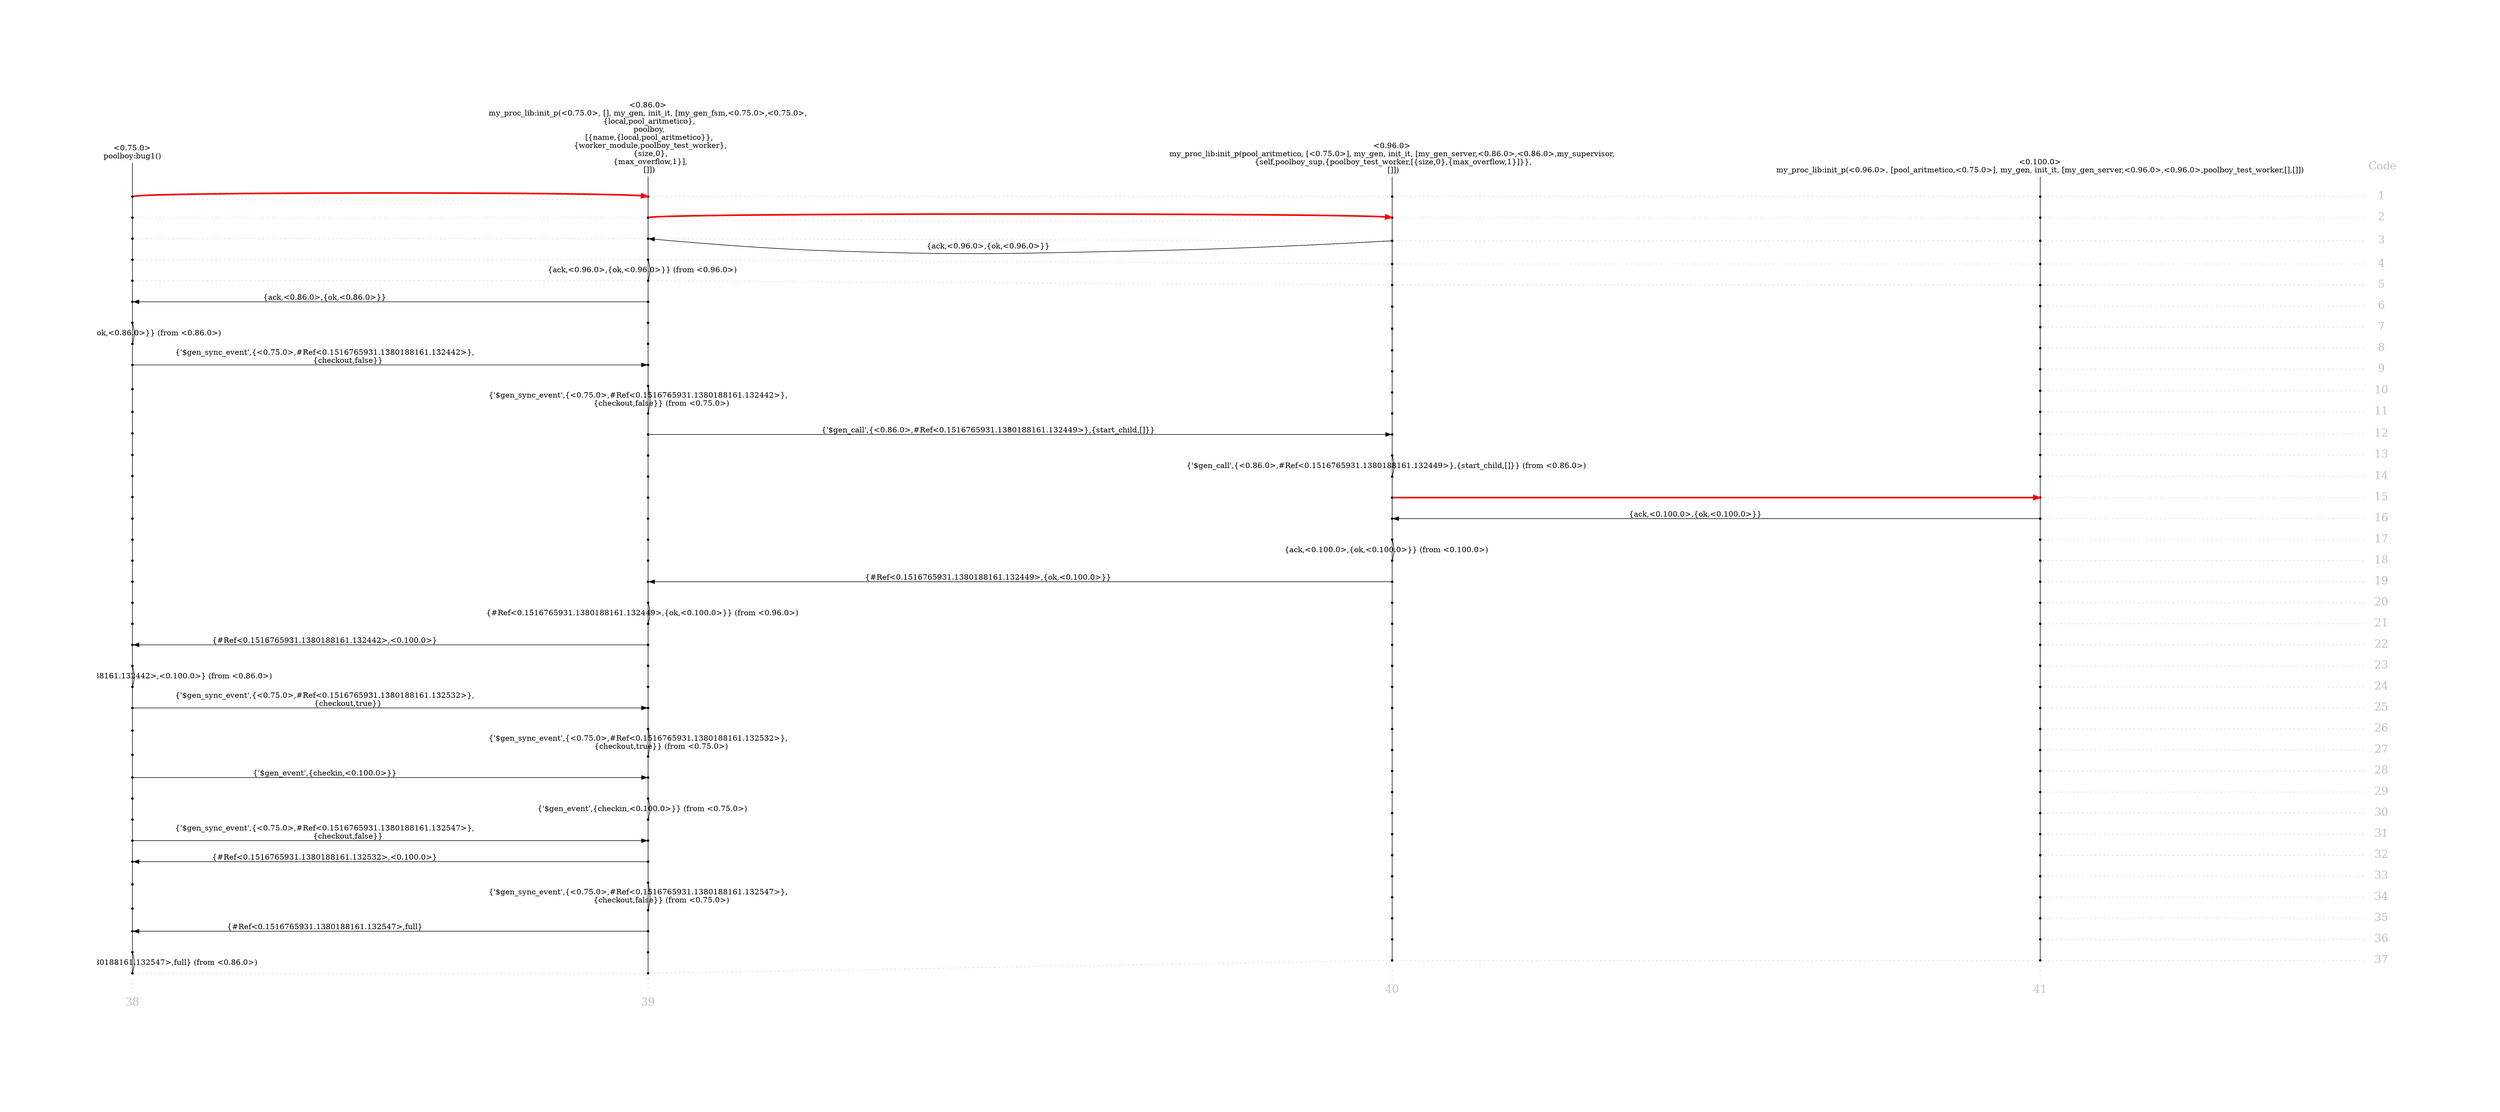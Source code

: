 digraph G {
  rankdir="LR";
  //nodesep = 0.75;
  overlap = compress;
  margin = 2.5;
  node[shape="point"];
  edge[arrowhead="none"]
{
  rank="same";
  "<0.75.0>"[shape="plaintext", label="<0.75.0>
poolboy:bug1()"]; 
  "<0.75.0>" -> "<0.75.0>1" -> "<0.75.0>2" -> "<0.75.0>3" -> "<0.75.0>4" -> "<0.75.0>5" -> "<0.75.0>6" -> "<0.75.0>7" -> "<0.75.0>8" -> "<0.75.0>9" -> "<0.75.0>10" -> "<0.75.0>11" -> "<0.75.0>12" -> "<0.75.0>13" -> "<0.75.0>14" -> "<0.75.0>15" -> "<0.75.0>16" -> "<0.75.0>17" -> "<0.75.0>18" -> "<0.75.0>19" -> "<0.75.0>20" -> "<0.75.0>21" -> "<0.75.0>22" -> "<0.75.0>23" -> "<0.75.0>24" -> "<0.75.0>25" -> "<0.75.0>26" -> "<0.75.0>27" -> "<0.75.0>28" -> "<0.75.0>29" -> "<0.75.0>30" -> "<0.75.0>31" -> "<0.75.0>32" -> "<0.75.0>33" -> "<0.75.0>34" -> "<0.75.0>35" -> "<0.75.0>36" -> "<0.75.0>37";
  "<0.75.0>code"[shape="plaintext", label="38", fontcolor = "grey", fontsize = 20];
  "<0.75.0>37" -> "<0.75.0>code" [penwidth = 1, style = dotted, color = grey];
} 
{
  rank="same";
  "<0.86.0>"[shape="plaintext", label="<0.86.0>
my_proc_lib:init_p(<0.75.0>, [], my_gen, init_it, [my_gen_fsm,<0.75.0>,<0.75.0>,
 {local,pool_aritmetico},
 poolboy,
 [{name,{local,pool_aritmetico}},
  {worker_module,poolboy_test_worker},
  {size,0},
  {max_overflow,1}],
 []])"]; 
  "<0.86.0>" -> "<0.86.0>1" -> "<0.86.0>2" -> "<0.86.0>3" -> "<0.86.0>4" -> "<0.86.0>5" -> "<0.86.0>6" -> "<0.86.0>7" -> "<0.86.0>8" -> "<0.86.0>9" -> "<0.86.0>10" -> "<0.86.0>11" -> "<0.86.0>12" -> "<0.86.0>13" -> "<0.86.0>14" -> "<0.86.0>15" -> "<0.86.0>16" -> "<0.86.0>17" -> "<0.86.0>18" -> "<0.86.0>19" -> "<0.86.0>20" -> "<0.86.0>21" -> "<0.86.0>22" -> "<0.86.0>23" -> "<0.86.0>24" -> "<0.86.0>25" -> "<0.86.0>26" -> "<0.86.0>27" -> "<0.86.0>28" -> "<0.86.0>29" -> "<0.86.0>30" -> "<0.86.0>31" -> "<0.86.0>32" -> "<0.86.0>33" -> "<0.86.0>34" -> "<0.86.0>35" -> "<0.86.0>36" -> "<0.86.0>37";
  "<0.86.0>code"[shape="plaintext", label="39", fontcolor = "grey", fontsize = 20];
  "<0.86.0>37" -> "<0.86.0>code" [penwidth = 1, style = dotted, color = grey];
} 
{
  rank="same";
  "<0.96.0>"[shape="plaintext", label="<0.96.0>
my_proc_lib:init_p(pool_aritmetico, [<0.75.0>], my_gen, init_it, [my_gen_server,<0.86.0>,<0.86.0>,my_supervisor,
 {self,poolboy_sup,{poolboy_test_worker,[{size,0},{max_overflow,1}]}},
 []])"]; 
  "<0.96.0>" -> "<0.96.0>1" -> "<0.96.0>2" -> "<0.96.0>3" -> "<0.96.0>4" -> "<0.96.0>5" -> "<0.96.0>6" -> "<0.96.0>7" -> "<0.96.0>8" -> "<0.96.0>9" -> "<0.96.0>10" -> "<0.96.0>11" -> "<0.96.0>12" -> "<0.96.0>13" -> "<0.96.0>14" -> "<0.96.0>15" -> "<0.96.0>16" -> "<0.96.0>17" -> "<0.96.0>18" -> "<0.96.0>19" -> "<0.96.0>20" -> "<0.96.0>21" -> "<0.96.0>22" -> "<0.96.0>23" -> "<0.96.0>24" -> "<0.96.0>25" -> "<0.96.0>26" -> "<0.96.0>27" -> "<0.96.0>28" -> "<0.96.0>29" -> "<0.96.0>30" -> "<0.96.0>31" -> "<0.96.0>32" -> "<0.96.0>33" -> "<0.96.0>34" -> "<0.96.0>35" -> "<0.96.0>36" -> "<0.96.0>37";
  "<0.96.0>code"[shape="plaintext", label="40", fontcolor = "grey", fontsize = 20];
  "<0.96.0>37" -> "<0.96.0>code" [penwidth = 1, style = dotted, color = grey];
} 
{
  rank="same";
  "<0.100.0>"[shape="plaintext", label="<0.100.0>
my_proc_lib:init_p(<0.96.0>, [pool_aritmetico,<0.75.0>], my_gen, init_it, [my_gen_server,<0.96.0>,<0.96.0>,poolboy_test_worker,[],[]])"]; 
  "<0.100.0>" -> "<0.100.0>1" -> "<0.100.0>2" -> "<0.100.0>3" -> "<0.100.0>4" -> "<0.100.0>5" -> "<0.100.0>6" -> "<0.100.0>7" -> "<0.100.0>8" -> "<0.100.0>9" -> "<0.100.0>10" -> "<0.100.0>11" -> "<0.100.0>12" -> "<0.100.0>13" -> "<0.100.0>14" -> "<0.100.0>15" -> "<0.100.0>16" -> "<0.100.0>17" -> "<0.100.0>18" -> "<0.100.0>19" -> "<0.100.0>20" -> "<0.100.0>21" -> "<0.100.0>22" -> "<0.100.0>23" -> "<0.100.0>24" -> "<0.100.0>25" -> "<0.100.0>26" -> "<0.100.0>27" -> "<0.100.0>28" -> "<0.100.0>29" -> "<0.100.0>30" -> "<0.100.0>31" -> "<0.100.0>32" -> "<0.100.0>33" -> "<0.100.0>34" -> "<0.100.0>35" -> "<0.100.0>36" -> "<0.100.0>37";
  "<0.100.0>code"[shape="plaintext", label="41", fontcolor = "grey", fontsize = 20];
  "<0.100.0>37" -> "<0.100.0>code" [penwidth = 1, style = dotted, color = grey];
} 
{
  rank="same";
  "code"[shape="plaintext", label="           Code", fontcolor = grey, fontsize = 20]; 
"code1"[style=invis]; 
"code2"[style=invis]; 
"code3"[style=invis]; 
"code4"[style=invis]; 
"code5"[style=invis]; 
"code6"[style=invis]; 
"code7"[style=invis]; 
"code8"[style=invis]; 
"code9"[style=invis]; 
"code10"[style=invis]; 
"code11"[style=invis]; 
"code12"[style=invis]; 
"code13"[style=invis]; 
"code14"[style=invis]; 
"code15"[style=invis]; 
"code16"[style=invis]; 
"code17"[style=invis]; 
"code18"[style=invis]; 
"code19"[style=invis]; 
"code20"[style=invis]; 
"code21"[style=invis]; 
"code22"[style=invis]; 
"code23"[style=invis]; 
"code24"[style=invis]; 
"code25"[style=invis]; 
"code26"[style=invis]; 
"code27"[style=invis]; 
"code28"[style=invis]; 
"code29"[style=invis]; 
"code30"[style=invis]; 
"code31"[style=invis]; 
"code32"[style=invis]; 
"code33"[style=invis]; 
"code34"[style=invis]; 
"code35"[style=invis]; 
"code36"[style=invis]; 
"code37"[style=invis]; 
  "code" -> "code1" -> "code2" -> "code3" -> "code4" -> "code5" -> "code6" -> "code7" -> "code8" -> "code9" -> "code10" -> "code11" -> "code12" -> "code13" -> "code14" -> "code15" -> "code16" -> "code17" -> "code18" -> "code19" -> "code20" -> "code21" -> "code22" -> "code23" -> "code24" -> "code25" -> "code26" -> "code27" -> "code28" -> "code29" -> "code30" -> "code31" -> "code32" -> "code33" -> "code34" -> "code35" -> "code36" -> "code37"[style=invis];
} 
  "code1" -> "<0.100.0>1" [taillabel="           1", penwidth = 1, style = dotted, color = grey, labelfontsize = 20, labelfontcolor = grey,labelangle=0, labeldistance=0];
  "code2" -> "<0.100.0>2" [taillabel="           2", penwidth = 1, style = dotted, color = grey, labelfontsize = 20, labelfontcolor = grey,labelangle=0, labeldistance=0];
  "code3" -> "<0.100.0>3" [taillabel="           3", penwidth = 1, style = dotted, color = grey, labelfontsize = 20, labelfontcolor = grey,labelangle=0, labeldistance=0];
  "code4" -> "<0.100.0>4" [taillabel="           4", penwidth = 1, style = dotted, color = grey, labelfontsize = 20, labelfontcolor = grey,labelangle=0, labeldistance=0];
  "code5" -> "<0.100.0>5" [taillabel="           5", penwidth = 1, style = dotted, color = grey, labelfontsize = 20, labelfontcolor = grey,labelangle=0, labeldistance=0];
  "code6" -> "<0.100.0>6" [taillabel="           6", penwidth = 1, style = dotted, color = grey, labelfontsize = 20, labelfontcolor = grey,labelangle=0, labeldistance=0];
  "code7" -> "<0.100.0>7" [taillabel="           7", penwidth = 1, style = dotted, color = grey, labelfontsize = 20, labelfontcolor = grey,labelangle=0, labeldistance=0];
  "code8" -> "<0.100.0>8" [taillabel="           8", penwidth = 1, style = dotted, color = grey, labelfontsize = 20, labelfontcolor = grey,labelangle=0, labeldistance=0];
  "code9" -> "<0.100.0>9" [taillabel="           9", penwidth = 1, style = dotted, color = grey, labelfontsize = 20, labelfontcolor = grey,labelangle=0, labeldistance=0];
  "code10" -> "<0.100.0>10" [taillabel="           10", penwidth = 1, style = dotted, color = grey, labelfontsize = 20, labelfontcolor = grey,labelangle=0, labeldistance=0];
  "code11" -> "<0.100.0>11" [taillabel="           11", penwidth = 1, style = dotted, color = grey, labelfontsize = 20, labelfontcolor = grey,labelangle=0, labeldistance=0];
  "code12" -> "<0.100.0>12" [taillabel="           12", penwidth = 1, style = dotted, color = grey, labelfontsize = 20, labelfontcolor = grey,labelangle=0, labeldistance=0];
  "code13" -> "<0.100.0>13" [taillabel="           13", penwidth = 1, style = dotted, color = grey, labelfontsize = 20, labelfontcolor = grey,labelangle=0, labeldistance=0];
  "code14" -> "<0.100.0>14" [taillabel="           14", penwidth = 1, style = dotted, color = grey, labelfontsize = 20, labelfontcolor = grey,labelangle=0, labeldistance=0];
  "code15" -> "<0.100.0>15" [taillabel="           15", penwidth = 1, style = dotted, color = grey, labelfontsize = 20, labelfontcolor = grey,labelangle=0, labeldistance=0];
  "code16" -> "<0.100.0>16" [taillabel="           16", penwidth = 1, style = dotted, color = grey, labelfontsize = 20, labelfontcolor = grey,labelangle=0, labeldistance=0];
  "code17" -> "<0.100.0>17" [taillabel="           17", penwidth = 1, style = dotted, color = grey, labelfontsize = 20, labelfontcolor = grey,labelangle=0, labeldistance=0];
  "code18" -> "<0.100.0>18" [taillabel="           18", penwidth = 1, style = dotted, color = grey, labelfontsize = 20, labelfontcolor = grey,labelangle=0, labeldistance=0];
  "code19" -> "<0.100.0>19" [taillabel="           19", penwidth = 1, style = dotted, color = grey, labelfontsize = 20, labelfontcolor = grey,labelangle=0, labeldistance=0];
  "code20" -> "<0.100.0>20" [taillabel="           20", penwidth = 1, style = dotted, color = grey, labelfontsize = 20, labelfontcolor = grey,labelangle=0, labeldistance=0];
  "code21" -> "<0.100.0>21" [taillabel="           21", penwidth = 1, style = dotted, color = grey, labelfontsize = 20, labelfontcolor = grey,labelangle=0, labeldistance=0];
  "code22" -> "<0.100.0>22" [taillabel="           22", penwidth = 1, style = dotted, color = grey, labelfontsize = 20, labelfontcolor = grey,labelangle=0, labeldistance=0];
  "code23" -> "<0.100.0>23" [taillabel="           23", penwidth = 1, style = dotted, color = grey, labelfontsize = 20, labelfontcolor = grey,labelangle=0, labeldistance=0];
  "code24" -> "<0.100.0>24" [taillabel="           24", penwidth = 1, style = dotted, color = grey, labelfontsize = 20, labelfontcolor = grey,labelangle=0, labeldistance=0];
  "code25" -> "<0.100.0>25" [taillabel="           25", penwidth = 1, style = dotted, color = grey, labelfontsize = 20, labelfontcolor = grey,labelangle=0, labeldistance=0];
  "code26" -> "<0.100.0>26" [taillabel="           26", penwidth = 1, style = dotted, color = grey, labelfontsize = 20, labelfontcolor = grey,labelangle=0, labeldistance=0];
  "code27" -> "<0.100.0>27" [taillabel="           27", penwidth = 1, style = dotted, color = grey, labelfontsize = 20, labelfontcolor = grey,labelangle=0, labeldistance=0];
  "code28" -> "<0.100.0>28" [taillabel="           28", penwidth = 1, style = dotted, color = grey, labelfontsize = 20, labelfontcolor = grey,labelangle=0, labeldistance=0];
  "code29" -> "<0.100.0>29" [taillabel="           29", penwidth = 1, style = dotted, color = grey, labelfontsize = 20, labelfontcolor = grey,labelangle=0, labeldistance=0];
  "code30" -> "<0.100.0>30" [taillabel="           30", penwidth = 1, style = dotted, color = grey, labelfontsize = 20, labelfontcolor = grey,labelangle=0, labeldistance=0];
  "code31" -> "<0.100.0>31" [taillabel="           31", penwidth = 1, style = dotted, color = grey, labelfontsize = 20, labelfontcolor = grey,labelangle=0, labeldistance=0];
  "code32" -> "<0.100.0>32" [taillabel="           32", penwidth = 1, style = dotted, color = grey, labelfontsize = 20, labelfontcolor = grey,labelangle=0, labeldistance=0];
  "code33" -> "<0.100.0>33" [taillabel="           33", penwidth = 1, style = dotted, color = grey, labelfontsize = 20, labelfontcolor = grey,labelangle=0, labeldistance=0];
  "code34" -> "<0.100.0>34" [taillabel="           34", penwidth = 1, style = dotted, color = grey, labelfontsize = 20, labelfontcolor = grey,labelangle=0, labeldistance=0];
  "code35" -> "<0.100.0>35" [taillabel="           35", penwidth = 1, style = dotted, color = grey, labelfontsize = 20, labelfontcolor = grey,labelangle=0, labeldistance=0];
  "code36" -> "<0.100.0>36" [taillabel="           36", penwidth = 1, style = dotted, color = grey, labelfontsize = 20, labelfontcolor = grey,labelangle=0, labeldistance=0];
  "code37" -> "<0.100.0>37" [taillabel="           37", penwidth = 1, style = dotted, color = grey, labelfontsize = 20, labelfontcolor = grey,labelangle=0, labeldistance=0];
"<0.75.0>" -> "<0.86.0>" -> "<0.96.0>" -> "<0.100.0>"-> code [style=invis];
"<0.75.0>1" -> "<0.86.0>1" -> "<0.96.0>1" -> "<0.100.0>1" [style=dotted, color = grey];
"<0.75.0>2" -> "<0.86.0>2" -> "<0.96.0>2" -> "<0.100.0>2" [style=dotted, color = grey];
"<0.75.0>3" -> "<0.86.0>3" -> "<0.96.0>3" -> "<0.100.0>3" [style=dotted, color = grey];
"<0.75.0>4" -> "<0.86.0>4" -> "<0.96.0>4" -> "<0.100.0>4" [style=dotted, color = grey];
"<0.75.0>5" -> "<0.86.0>5" -> "<0.96.0>5" -> "<0.100.0>5" [style=dotted, color = grey];
"<0.75.0>37" -> "<0.86.0>37" -> "<0.96.0>37" -> "<0.100.0>37" [style=dotted, color = grey];

"<0.75.0>1" -> "<0.86.0>1" [label="", penwidth = 3, color = red, arrowhead="normal"];
"<0.86.0>2" -> "<0.96.0>2" [label="", penwidth = 3, color = red, arrowhead="normal"];
"<0.96.0>3" -> "<0.86.0>3" [label="{ack,<0.96.0>,{ok,<0.96.0>}}", arrowhead="normal"];
"<0.86.0>4" -> "<0.86.0>5" [label="{ack,<0.96.0>,{ok,<0.96.0>}} (from <0.96.0>)"];
"<0.86.0>6" -> "<0.75.0>6" [label="{ack,<0.86.0>,{ok,<0.86.0>}}", arrowhead="normal"];
"<0.75.0>7" -> "<0.75.0>8" [label="{ack,<0.86.0>,{ok,<0.86.0>}} (from <0.86.0>)"];
"<0.75.0>9" -> "<0.86.0>9" [label="{'$gen_sync_event',{<0.75.0>,#Ref<0.1516765931.1380188161.132442>},
                   {checkout,false}}", arrowhead="normal"];
"<0.86.0>10" -> "<0.86.0>11" [label="{'$gen_sync_event',{<0.75.0>,#Ref<0.1516765931.1380188161.132442>},
                   {checkout,false}} (from <0.75.0>)"];
"<0.86.0>12" -> "<0.96.0>12" [label="{'$gen_call',{<0.86.0>,#Ref<0.1516765931.1380188161.132449>},{start_child,[]}}", arrowhead="normal"];
"<0.96.0>13" -> "<0.96.0>14" [label="{'$gen_call',{<0.86.0>,#Ref<0.1516765931.1380188161.132449>},{start_child,[]}} (from <0.86.0>)"];
"<0.96.0>15" -> "<0.100.0>15" [label="", penwidth = 3, color = red, arrowhead="normal"];
"<0.100.0>16" -> "<0.96.0>16" [label="{ack,<0.100.0>,{ok,<0.100.0>}}", arrowhead="normal"];
"<0.96.0>17" -> "<0.96.0>18" [label="{ack,<0.100.0>,{ok,<0.100.0>}} (from <0.100.0>)"];
"<0.96.0>19" -> "<0.86.0>19" [label="{#Ref<0.1516765931.1380188161.132449>,{ok,<0.100.0>}}", arrowhead="normal"];
"<0.86.0>20" -> "<0.86.0>21" [label="{#Ref<0.1516765931.1380188161.132449>,{ok,<0.100.0>}} (from <0.96.0>)"];
"<0.86.0>22" -> "<0.75.0>22" [label="{#Ref<0.1516765931.1380188161.132442>,<0.100.0>}", arrowhead="normal"];
"<0.75.0>23" -> "<0.75.0>24" [label="{#Ref<0.1516765931.1380188161.132442>,<0.100.0>} (from <0.86.0>)"];
"<0.75.0>25" -> "<0.86.0>25" [label="{'$gen_sync_event',{<0.75.0>,#Ref<0.1516765931.1380188161.132532>},
                   {checkout,true}}", arrowhead="normal"];
"<0.86.0>26" -> "<0.86.0>27" [label="{'$gen_sync_event',{<0.75.0>,#Ref<0.1516765931.1380188161.132532>},
                   {checkout,true}} (from <0.75.0>)"];
"<0.75.0>28" -> "<0.86.0>28" [label="{'$gen_event',{checkin,<0.100.0>}}", arrowhead="normal"];
"<0.86.0>29" -> "<0.86.0>30" [label="{'$gen_event',{checkin,<0.100.0>}} (from <0.75.0>)"];
"<0.75.0>31" -> "<0.86.0>31" [label="{'$gen_sync_event',{<0.75.0>,#Ref<0.1516765931.1380188161.132547>},
                   {checkout,false}}", arrowhead="normal"];
"<0.86.0>32" -> "<0.75.0>32" [label="{#Ref<0.1516765931.1380188161.132532>,<0.100.0>}", arrowhead="normal"];
"<0.86.0>33" -> "<0.86.0>34" [label="{'$gen_sync_event',{<0.75.0>,#Ref<0.1516765931.1380188161.132547>},
                   {checkout,false}} (from <0.75.0>)"];
"<0.86.0>35" -> "<0.75.0>35" [label="{#Ref<0.1516765931.1380188161.132547>,full}", arrowhead="normal"];
"<0.75.0>36" -> "<0.75.0>37" [label="{#Ref<0.1516765931.1380188161.132547>,full} (from <0.86.0>)"];
}